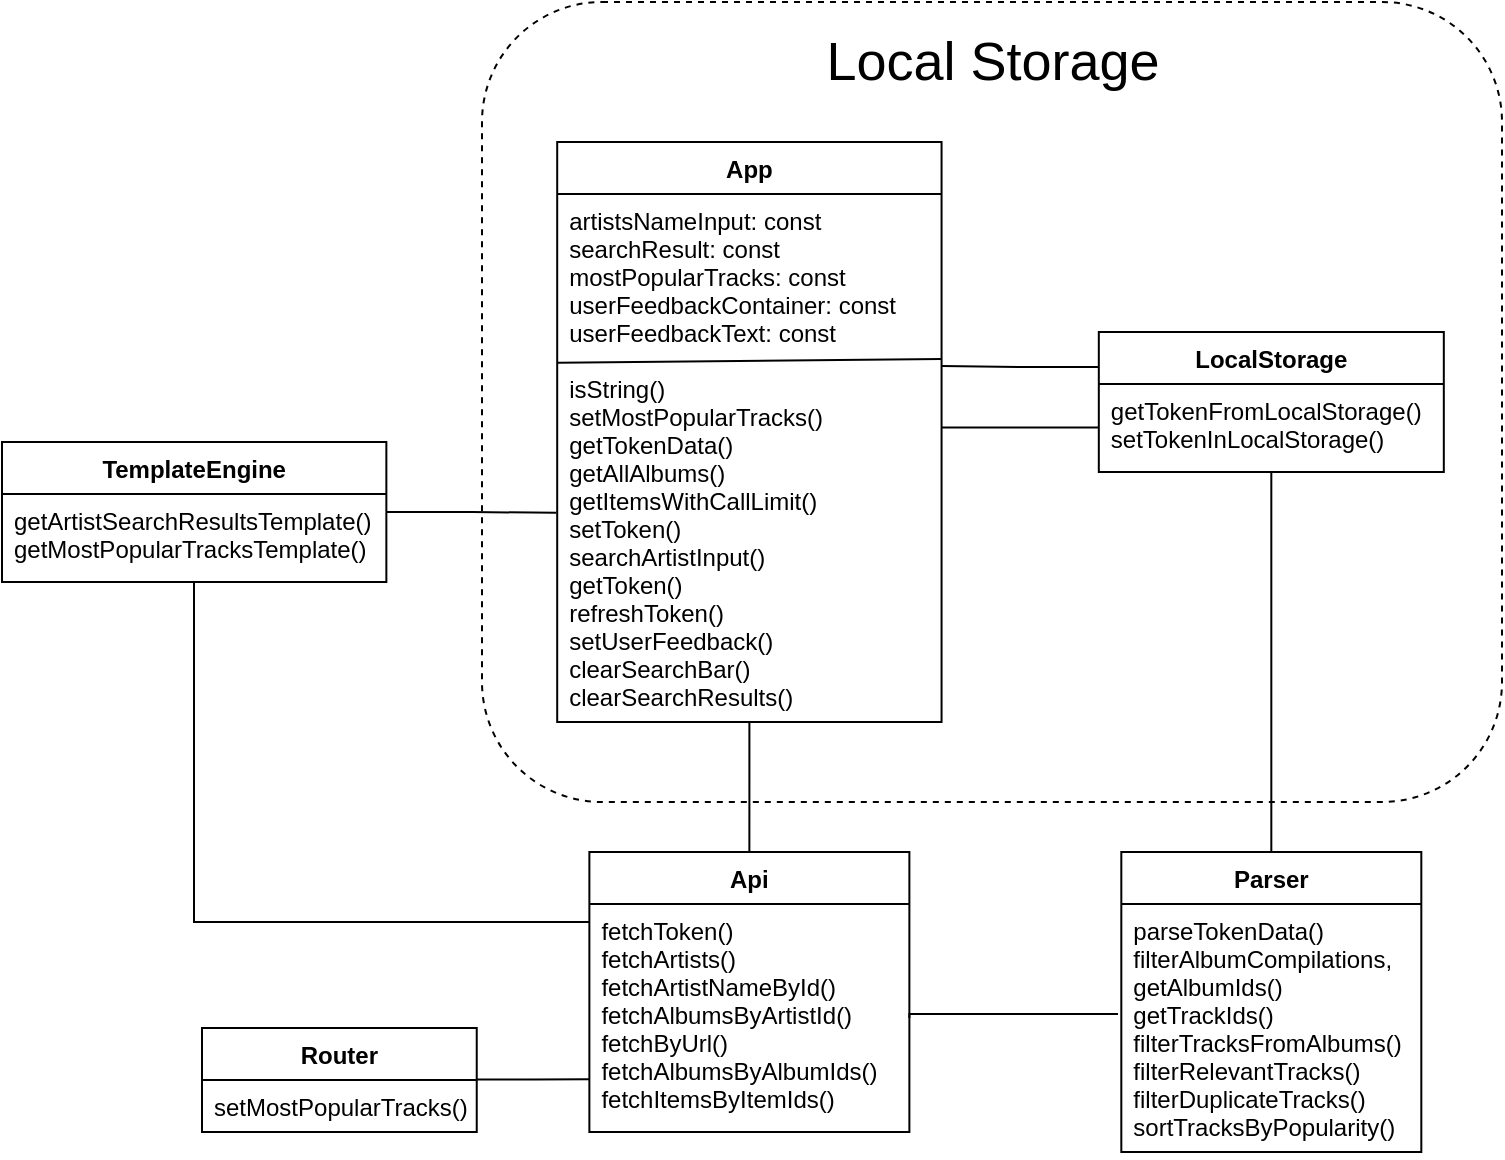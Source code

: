 <mxfile version="12.6.5" type="device"><diagram id="mv6KclyyqDFG-0ZnosBd" name="Page-1"><mxGraphModel dx="2935" dy="1910" grid="1" gridSize="10" guides="1" tooltips="1" connect="1" arrows="1" fold="1" page="1" pageScale="1" pageWidth="827" pageHeight="1169" math="0" shadow="0"><root><mxCell id="0"/><mxCell id="1" parent="0"/><mxCell id="7l3KBCihzfjVr8-qjm60-29" value="" style="rounded=1;whiteSpace=wrap;html=1;fillColor=none;dashed=1;" parent="1" vertex="1"><mxGeometry x="-1250" y="-580" width="510" height="400" as="geometry"/></mxCell><mxCell id="7l3KBCihzfjVr8-qjm60-23" style="edgeStyle=orthogonalEdgeStyle;rounded=0;orthogonalLoop=1;jettySize=auto;html=1;endArrow=none;endFill=0;startArrow=none;startFill=0;" parent="1" source="7l3KBCihzfjVr8-qjm60-1" target="7l3KBCihzfjVr8-qjm60-7" edge="1"><mxGeometry relative="1" as="geometry"><Array as="points"><mxPoint x="-1394" y="-120"/></Array></mxGeometry></mxCell><mxCell id="7l3KBCihzfjVr8-qjm60-1" value="Api" style="swimlane;fontStyle=1;align=center;verticalAlign=top;childLayout=stackLayout;horizontal=1;startSize=26;horizontalStack=0;resizeParent=1;resizeParentMax=0;resizeLast=0;collapsible=1;marginBottom=0;" parent="1" vertex="1"><mxGeometry x="-1196.31" y="-155" width="160" height="140" as="geometry"/></mxCell><mxCell id="7l3KBCihzfjVr8-qjm60-2" value="fetchToken()&#10;fetchArtists()&#10;fetchArtistNameById()&#10;fetchAlbumsByArtistId()&#10;fetchByUrl()&#10;fetchAlbumsByAlbumIds()&#10;fetchItemsByItemIds()&#10;" style="text;strokeColor=none;fillColor=none;align=left;verticalAlign=top;spacingLeft=4;spacingRight=4;overflow=hidden;rotatable=0;points=[[0,0.5],[1,0.5]];portConstraint=eastwest;" parent="7l3KBCihzfjVr8-qjm60-1" vertex="1"><mxGeometry y="26" width="160" height="114" as="geometry"/></mxCell><mxCell id="7l3KBCihzfjVr8-qjm60-26" style="edgeStyle=orthogonalEdgeStyle;rounded=0;orthogonalLoop=1;jettySize=auto;html=1;endArrow=none;endFill=0;startArrow=none;startFill=0;entryX=0.001;entryY=0.769;entryDx=0;entryDy=0;entryPerimeter=0;" parent="1" source="7l3KBCihzfjVr8-qjm60-5" target="7l3KBCihzfjVr8-qjm60-2" edge="1"><mxGeometry relative="1" as="geometry"><mxPoint x="-1210" y="-41" as="targetPoint"/><Array as="points"><mxPoint x="-1224" y="-41"/></Array></mxGeometry></mxCell><mxCell id="7l3KBCihzfjVr8-qjm60-5" value="Router" style="swimlane;fontStyle=1;align=center;verticalAlign=top;childLayout=stackLayout;horizontal=1;startSize=26;horizontalStack=0;resizeParent=1;resizeParentMax=0;resizeLast=0;collapsible=1;marginBottom=0;" parent="1" vertex="1"><mxGeometry x="-1390" y="-67" width="137.37" height="52" as="geometry"/></mxCell><mxCell id="7l3KBCihzfjVr8-qjm60-6" value="setMostPopularTracks()" style="text;strokeColor=none;fillColor=none;align=left;verticalAlign=top;spacingLeft=4;spacingRight=4;overflow=hidden;rotatable=0;points=[[0,0.5],[1,0.5]];portConstraint=eastwest;" parent="7l3KBCihzfjVr8-qjm60-5" vertex="1"><mxGeometry y="26" width="137.37" height="26" as="geometry"/></mxCell><mxCell id="7l3KBCihzfjVr8-qjm60-24" style="edgeStyle=orthogonalEdgeStyle;rounded=0;orthogonalLoop=1;jettySize=auto;html=1;entryX=-0.002;entryY=0.419;entryDx=0;entryDy=0;entryPerimeter=0;endArrow=none;endFill=0;" parent="1" source="7l3KBCihzfjVr8-qjm60-7" target="7l3KBCihzfjVr8-qjm60-10" edge="1"><mxGeometry relative="1" as="geometry"/></mxCell><mxCell id="7l3KBCihzfjVr8-qjm60-7" value="TemplateEngine" style="swimlane;fontStyle=1;align=center;verticalAlign=top;childLayout=stackLayout;horizontal=1;startSize=26;horizontalStack=0;resizeParent=1;resizeParentMax=0;resizeLast=0;collapsible=1;marginBottom=0;" parent="1" vertex="1"><mxGeometry x="-1490" y="-360" width="192.18" height="70" as="geometry"/></mxCell><mxCell id="7l3KBCihzfjVr8-qjm60-8" value="getArtistSearchResultsTemplate()&#10;getMostPopularTracksTemplate()" style="text;strokeColor=none;fillColor=none;align=left;verticalAlign=top;spacingLeft=4;spacingRight=4;overflow=hidden;rotatable=0;points=[[0,0.5],[1,0.5]];portConstraint=eastwest;" parent="7l3KBCihzfjVr8-qjm60-7" vertex="1"><mxGeometry y="26" width="192.18" height="44" as="geometry"/></mxCell><mxCell id="7l3KBCihzfjVr8-qjm60-20" style="edgeStyle=orthogonalEdgeStyle;rounded=0;orthogonalLoop=1;jettySize=auto;html=1;entryX=0.5;entryY=0;entryDx=0;entryDy=0;endArrow=none;endFill=0;" parent="1" source="7l3KBCihzfjVr8-qjm60-9" target="7l3KBCihzfjVr8-qjm60-1" edge="1"><mxGeometry relative="1" as="geometry"/></mxCell><mxCell id="7l3KBCihzfjVr8-qjm60-9" value="App" style="swimlane;fontStyle=1;align=center;verticalAlign=top;childLayout=stackLayout;horizontal=1;startSize=26;horizontalStack=0;resizeParent=1;resizeParentMax=0;resizeLast=0;collapsible=1;marginBottom=0;" parent="1" vertex="1"><mxGeometry x="-1212.4" y="-510" width="192.18" height="290" as="geometry"/></mxCell><mxCell id="wXUMKdREEfevx-rHNn0J-1" value="artistsNameInput: const&#10;searchResult: const&#10;mostPopularTracks: const&#10;userFeedbackContainer: const&#10;userFeedbackText: const" style="text;strokeColor=none;fillColor=none;align=left;verticalAlign=top;spacingLeft=4;spacingRight=4;overflow=hidden;rotatable=0;points=[[0,0.5],[1,0.5]];portConstraint=eastwest;" parent="7l3KBCihzfjVr8-qjm60-9" vertex="1"><mxGeometry y="26" width="192.18" height="84" as="geometry"/></mxCell><mxCell id="7l3KBCihzfjVr8-qjm60-10" value="isString()&#10;setMostPopularTracks()&#10;getTokenData()&#10;getAllAlbums()&#10;getItemsWithCallLimit()&#10;setToken()&#10;searchArtistInput()&#10;getToken()&#10;refreshToken()&#10;setUserFeedback()&#10;clearSearchBar()&#10;clearSearchResults()" style="text;strokeColor=none;fillColor=none;align=left;verticalAlign=top;spacingLeft=4;spacingRight=4;overflow=hidden;rotatable=0;points=[[0,0.5],[1,0.5]];portConstraint=eastwest;" parent="7l3KBCihzfjVr8-qjm60-9" vertex="1"><mxGeometry y="110" width="192.18" height="180" as="geometry"/></mxCell><mxCell id="YrllYPyjSaA42y26iqmF-1" value="" style="endArrow=none;html=1;entryX=1;entryY=-0.008;entryDx=0;entryDy=0;entryPerimeter=0;exitX=0.002;exitY=0.002;exitDx=0;exitDy=0;exitPerimeter=0;" edge="1" parent="7l3KBCihzfjVr8-qjm60-9" source="7l3KBCihzfjVr8-qjm60-10" target="7l3KBCihzfjVr8-qjm60-10"><mxGeometry width="50" height="50" relative="1" as="geometry"><mxPoint x="-127.6" y="90" as="sourcePoint"/><mxPoint x="-77.6" y="40" as="targetPoint"/></mxGeometry></mxCell><mxCell id="3S4yroWgGrWnD-jjtTV8-1" style="edgeStyle=orthogonalEdgeStyle;rounded=0;orthogonalLoop=1;jettySize=auto;html=1;exitX=0;exitY=0.25;exitDx=0;exitDy=0;endArrow=none;endFill=0;" parent="1" source="7l3KBCihzfjVr8-qjm60-14" edge="1"><mxGeometry relative="1" as="geometry"><mxPoint x="-1020" y="-398" as="targetPoint"/><Array as="points"><mxPoint x="-981" y="-398"/><mxPoint x="-1016" y="-398"/></Array></mxGeometry></mxCell><mxCell id="7l3KBCihzfjVr8-qjm60-14" value="LocalStorage" style="swimlane;fontStyle=1;align=center;verticalAlign=top;childLayout=stackLayout;horizontal=1;startSize=26;horizontalStack=0;resizeParent=1;resizeParentMax=0;resizeLast=0;collapsible=1;marginBottom=0;" parent="1" vertex="1"><mxGeometry x="-941.59" y="-415" width="172.5" height="70" as="geometry"/></mxCell><mxCell id="7l3KBCihzfjVr8-qjm60-15" value="getTokenFromLocalStorage()&#10;setTokenInLocalStorage()" style="text;strokeColor=none;fillColor=none;align=left;verticalAlign=top;spacingLeft=4;spacingRight=4;overflow=hidden;rotatable=0;points=[[0,0.5],[1,0.5]];portConstraint=eastwest;" parent="7l3KBCihzfjVr8-qjm60-14" vertex="1"><mxGeometry y="26" width="172.5" height="44" as="geometry"/></mxCell><mxCell id="7l3KBCihzfjVr8-qjm60-19" style="edgeStyle=orthogonalEdgeStyle;rounded=0;orthogonalLoop=1;jettySize=auto;html=1;entryX=0.5;entryY=1;entryDx=0;entryDy=0;endArrow=none;endFill=0;" parent="1" source="7l3KBCihzfjVr8-qjm60-16" target="7l3KBCihzfjVr8-qjm60-14" edge="1"><mxGeometry relative="1" as="geometry"/></mxCell><mxCell id="7l3KBCihzfjVr8-qjm60-16" value="Parser" style="swimlane;fontStyle=1;align=center;verticalAlign=top;childLayout=stackLayout;horizontal=1;startSize=26;horizontalStack=0;resizeParent=1;resizeParentMax=0;resizeLast=0;collapsible=1;marginBottom=0;" parent="1" vertex="1"><mxGeometry x="-930.34" y="-155" width="150" height="150" as="geometry"/></mxCell><mxCell id="7l3KBCihzfjVr8-qjm60-17" value="parseTokenData()&#10;filterAlbumCompilations, &#10;getAlbumIds() &#10;getTrackIds()&#10;filterTracksFromAlbums() &#10;filterRelevantTracks()&#10;filterDuplicateTracks()&#10;sortTracksByPopularity()" style="text;strokeColor=none;fillColor=none;align=left;verticalAlign=top;spacingLeft=4;spacingRight=4;overflow=hidden;rotatable=0;points=[[0,0.5],[1,0.5]];portConstraint=eastwest;" parent="7l3KBCihzfjVr8-qjm60-16" vertex="1"><mxGeometry y="26" width="150" height="124" as="geometry"/></mxCell><mxCell id="7l3KBCihzfjVr8-qjm60-18" style="edgeStyle=orthogonalEdgeStyle;rounded=0;orthogonalLoop=1;jettySize=auto;html=1;exitX=1;exitY=0.5;exitDx=0;exitDy=0;endArrow=none;endFill=0;startArrow=none;startFill=0;" parent="1" source="7l3KBCihzfjVr8-qjm60-2" edge="1"><mxGeometry relative="1" as="geometry"><mxPoint x="-932" y="-74" as="targetPoint"/><Array as="points"><mxPoint x="-1036" y="-74"/></Array></mxGeometry></mxCell><mxCell id="7l3KBCihzfjVr8-qjm60-30" value="Local Storage" style="text;html=1;align=center;verticalAlign=middle;resizable=0;points=[];autosize=1;fontSize=27;" parent="1" vertex="1"><mxGeometry x="-1085" y="-570" width="180" height="40" as="geometry"/></mxCell><mxCell id="3S4yroWgGrWnD-jjtTV8-2" style="edgeStyle=orthogonalEdgeStyle;rounded=0;orthogonalLoop=1;jettySize=auto;html=1;endArrow=none;endFill=0;entryX=0.999;entryY=0.182;entryDx=0;entryDy=0;entryPerimeter=0;" parent="1" source="7l3KBCihzfjVr8-qjm60-15" edge="1" target="7l3KBCihzfjVr8-qjm60-10"><mxGeometry relative="1" as="geometry"><mxPoint x="-1016" y="-367" as="targetPoint"/><Array as="points"><mxPoint x="-981" y="-367"/></Array></mxGeometry></mxCell></root></mxGraphModel></diagram></mxfile>